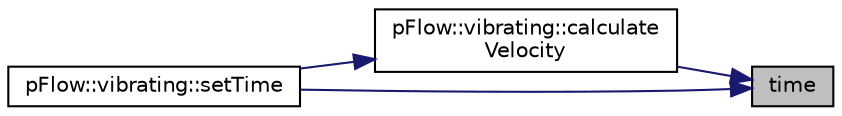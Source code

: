 digraph "time"
{
 // LATEX_PDF_SIZE
  edge [fontname="Helvetica",fontsize="10",labelfontname="Helvetica",labelfontsize="10"];
  node [fontname="Helvetica",fontsize="10",shape=record];
  rankdir="RL";
  Node1 [label="time",height=0.2,width=0.4,color="black", fillcolor="grey75", style="filled", fontcolor="black",tooltip=" "];
  Node1 -> Node2 [dir="back",color="midnightblue",fontsize="10",style="solid",fontname="Helvetica"];
  Node2 [label="pFlow::vibrating::calculate\lVelocity",height=0.2,width=0.4,color="black", fillcolor="white", style="filled",URL="$classpFlow_1_1vibrating.html#a6a741ca4b36f2376aeb2650d274bc2b0",tooltip=" "];
  Node2 -> Node3 [dir="back",color="midnightblue",fontsize="10",style="solid",fontname="Helvetica"];
  Node3 [label="pFlow::vibrating::setTime",height=0.2,width=0.4,color="black", fillcolor="white", style="filled",URL="$classpFlow_1_1vibrating.html#a0c0f53f98461312b9cf461aa83d3de51",tooltip=" "];
  Node1 -> Node3 [dir="back",color="midnightblue",fontsize="10",style="solid",fontname="Helvetica"];
}
